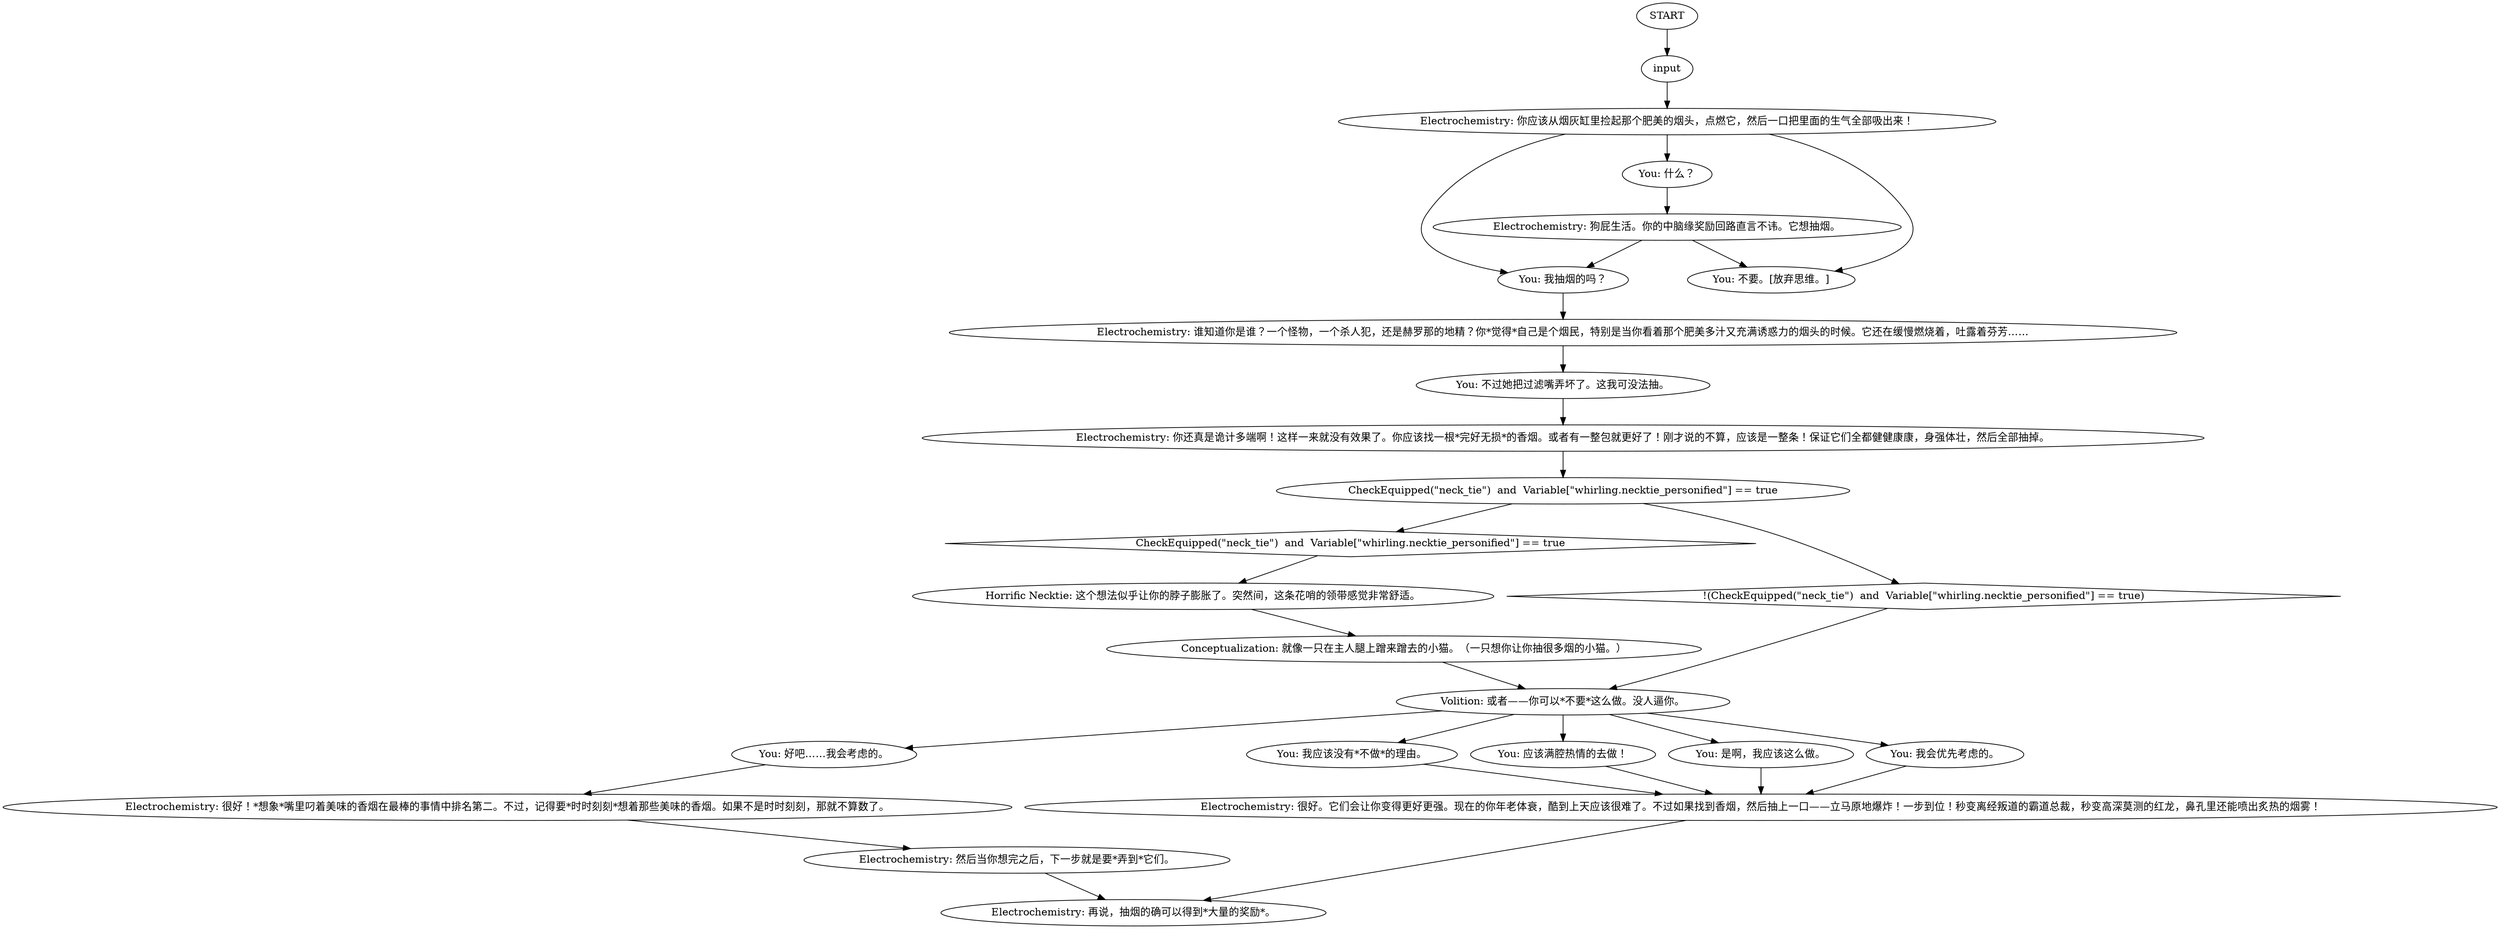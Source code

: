 # WHIRLING F2 ORB / dialogue cigarette stub
# ashtray dialogue / TASK find smokes
# ==================================================
digraph G {
	  0 [label="START"];
	  1 [label="input"];
	  2 [label="Electrochemistry: 然后当你想完之后，下一步就是要*弄到*它们。"];
	  3 [label="You: 什么？"];
	  4 [label="You: 好吧……我会考虑的。"];
	  5 [label="Conceptualization: 就像一只在主人腿上蹭来蹭去的小猫。（一只想你让你抽很多烟的小猫。）"];
	  6 [label="You: 不过她把过滤嘴弄坏了。这我可没法抽。"];
	  7 [label="You: 我会优先考虑的。"];
	  8 [label="Volition: 或者——你可以*不要*这么做。没人逼你。"];
	  9 [label="Electrochemistry: 你还真是诡计多端啊！这样一来就没有效果了。你应该找一根*完好无损*的香烟。或者有一整包就更好了！刚才说的不算，应该是一整条！保证它们全都健健康康，身强体壮，然后全部抽掉。"];
	  10 [label="You: 我应该没有*不做*的理由。"];
	  11 [label="Electrochemistry: 再说，抽烟的确可以得到*大量的奖励*。"];
	  12 [label="CheckEquipped(\"neck_tie\")  and  Variable[\"whirling.necktie_personified\"] == true"];
	  13 [label="CheckEquipped(\"neck_tie\")  and  Variable[\"whirling.necktie_personified\"] == true", shape=diamond];
	  14 [label="!(CheckEquipped(\"neck_tie\")  and  Variable[\"whirling.necktie_personified\"] == true)", shape=diamond];
	  15 [label="Electrochemistry: 你应该从烟灰缸里捡起那个肥美的烟头，点燃它，然后一口把里面的生气全部吸出来！"];
	  16 [label="You: 应该满腔热情的去做！"];
	  17 [label="Electrochemistry: 很好！*想象*嘴里叼着美味的香烟在最棒的事情中排名第二。不过，记得要*时时刻刻*想着那些美味的香烟。如果不是时时刻刻，那就不算数了。"];
	  18 [label="You: 我抽烟的吗？"];
	  20 [label="You: 是啊，我应该这么做。"];
	  21 [label="Horrific Necktie: 这个想法似乎让你的脖子膨胀了。突然间，这条花哨的领带感觉非常舒适。"];
	  22 [label="Electrochemistry: 谁知道你是谁？一个怪物，一个杀人犯，还是赫罗那的地精？你*觉得*自己是个烟民，特别是当你看着那个肥美多汁又充满诱惑力的烟头的时候。它还在缓慢燃烧着，吐露着芬芳……"];
	  23 [label="Electrochemistry: 很好。它们会让你变得更好更强。现在的你年老体衰，酷到上天应该很难了。不过如果找到香烟，然后抽上一口——立马原地爆炸！一步到位！秒变离经叛道的霸道总裁，秒变高深莫测的红龙，鼻孔里还能喷出炙热的烟雾！"];
	  24 [label="You: 不要。[放弃思维。]"];
	  25 [label="Electrochemistry: 狗屁生活。你的中脑缘奖励回路直言不讳。它想抽烟。"];
	  0 -> 1
	  1 -> 15
	  2 -> 11
	  3 -> 25
	  4 -> 17
	  5 -> 8
	  6 -> 9
	  7 -> 23
	  8 -> 4
	  8 -> 7
	  8 -> 10
	  8 -> 16
	  8 -> 20
	  9 -> 12
	  10 -> 23
	  12 -> 13
	  12 -> 14
	  13 -> 21
	  14 -> 8
	  15 -> 24
	  15 -> 18
	  15 -> 3
	  16 -> 23
	  17 -> 2
	  18 -> 22
	  20 -> 23
	  21 -> 5
	  22 -> 6
	  23 -> 11
	  25 -> 24
	  25 -> 18
}

